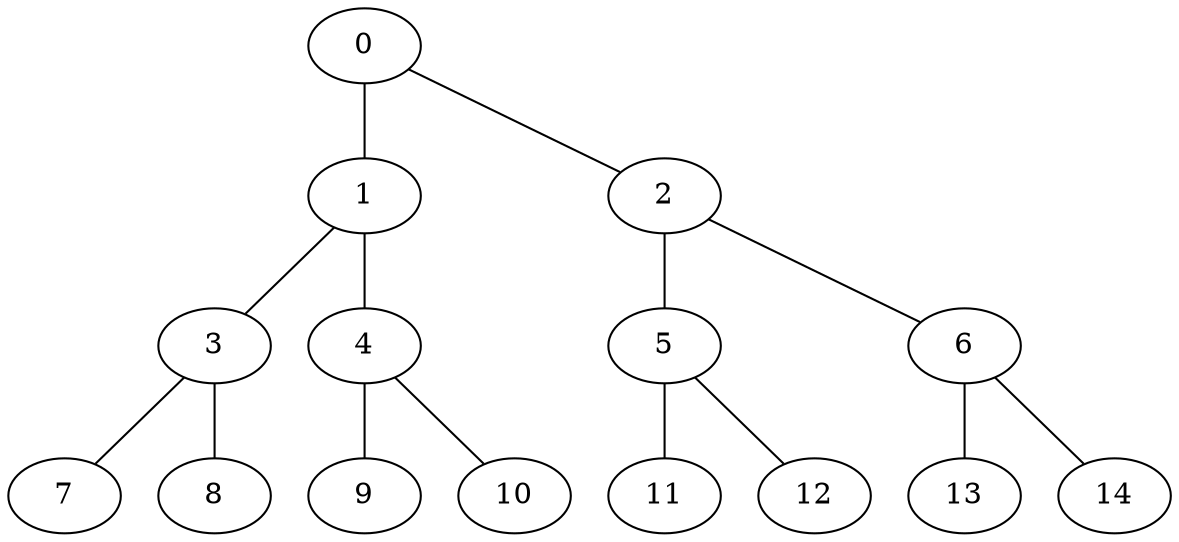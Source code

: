 graph  {
0;
1;
2;
3;
4;
5;
6;
7;
8;
9;
10;
11;
12;
13;
14;
0 -- 1  [key=0, weight=4];
0 -- 2  [key=0, weight=3];
1 -- 3  [key=0, weight=4];
1 -- 4  [key=0, weight=6];
2 -- 5  [key=0, weight=2];
2 -- 6  [key=0, weight=2];
3 -- 7  [key=0, weight=3];
3 -- 8  [key=0, weight=6];
4 -- 9  [key=0, weight=3];
4 -- 10  [key=0, weight=2];
5 -- 11  [key=0, weight=6];
5 -- 12  [key=0, weight=6];
6 -- 13  [key=0, weight=3];
6 -- 14  [key=0, weight=2];
}
